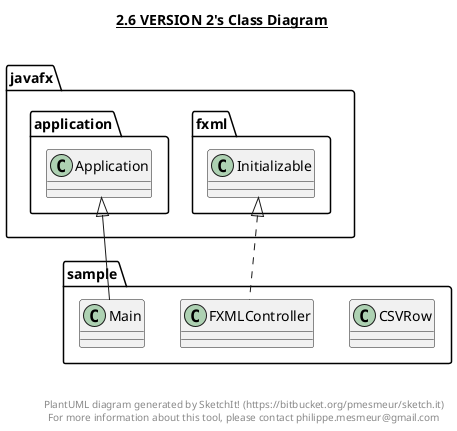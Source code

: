 @startuml

title __2.6 VERSION 2's Class Diagram__\n

  namespace sample {
    class sample.CSVRow {
    }
  }
  

  namespace sample {
    class sample.FXMLController {
    }
  }
  

  namespace sample {
    class sample.Main {
    }
  }
  

  sample.FXMLController .up.|> javafx.fxml.Initializable
  sample.Main -up-|> javafx.application.Application


right footer


PlantUML diagram generated by SketchIt! (https://bitbucket.org/pmesmeur/sketch.it)
For more information about this tool, please contact philippe.mesmeur@gmail.com
endfooter

@enduml
